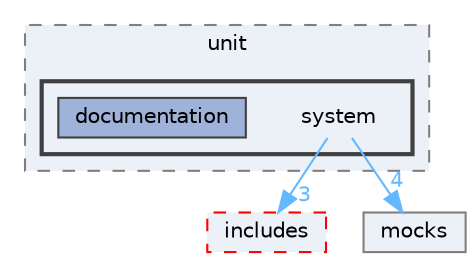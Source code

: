 digraph "apps/cluster/app_tests/unit/system"
{
 // LATEX_PDF_SIZE
  bgcolor="transparent";
  edge [fontname=Helvetica,fontsize=10,labelfontname=Helvetica,labelfontsize=10];
  node [fontname=Helvetica,fontsize=10,shape=box,height=0.2,width=0.4];
  compound=true
  subgraph clusterdir_44399569173f8f27c4cea4a3da0cd3f4 {
    graph [ bgcolor="#ecf0f7", pencolor="grey50", label="unit", fontname=Helvetica,fontsize=10 style="filled,dashed", URL="dir_44399569173f8f27c4cea4a3da0cd3f4.html",tooltip=""]
  subgraph clusterdir_7ee59a54ee339f8d407074da1b776cb7 {
    graph [ bgcolor="#ecf0f7", pencolor="grey25", label="", fontname=Helvetica,fontsize=10 style="filled,bold", URL="dir_7ee59a54ee339f8d407074da1b776cb7.html",tooltip=""]
    dir_7ee59a54ee339f8d407074da1b776cb7 [shape=plaintext, label="system"];
  dir_47b77971d4716246ddf59fadee83408e [label="documentation", fillcolor="#9fb2da", color="grey25", style="filled", URL="dir_47b77971d4716246ddf59fadee83408e.html",tooltip=""];
  }
  }
  dir_2a4f0eb436765d0e1bfbb2d23c4680c4 [label="includes", fillcolor="#ecf0f7", color="red", style="filled,dashed", URL="dir_2a4f0eb436765d0e1bfbb2d23c4680c4.html",tooltip=""];
  dir_e1290d5126a8a0061e25aef85cdc39ae [label="mocks", fillcolor="#ecf0f7", color="grey50", style="filled", URL="dir_e1290d5126a8a0061e25aef85cdc39ae.html",tooltip=""];
  dir_7ee59a54ee339f8d407074da1b776cb7->dir_2a4f0eb436765d0e1bfbb2d23c4680c4 [headlabel="3", labeldistance=1.5 headhref="dir_000039_000023.html" href="dir_000039_000023.html" color="steelblue1" fontcolor="steelblue1"];
  dir_7ee59a54ee339f8d407074da1b776cb7->dir_e1290d5126a8a0061e25aef85cdc39ae [headlabel="4", labeldistance=1.5 headhref="dir_000039_000033.html" href="dir_000039_000033.html" color="steelblue1" fontcolor="steelblue1"];
}
